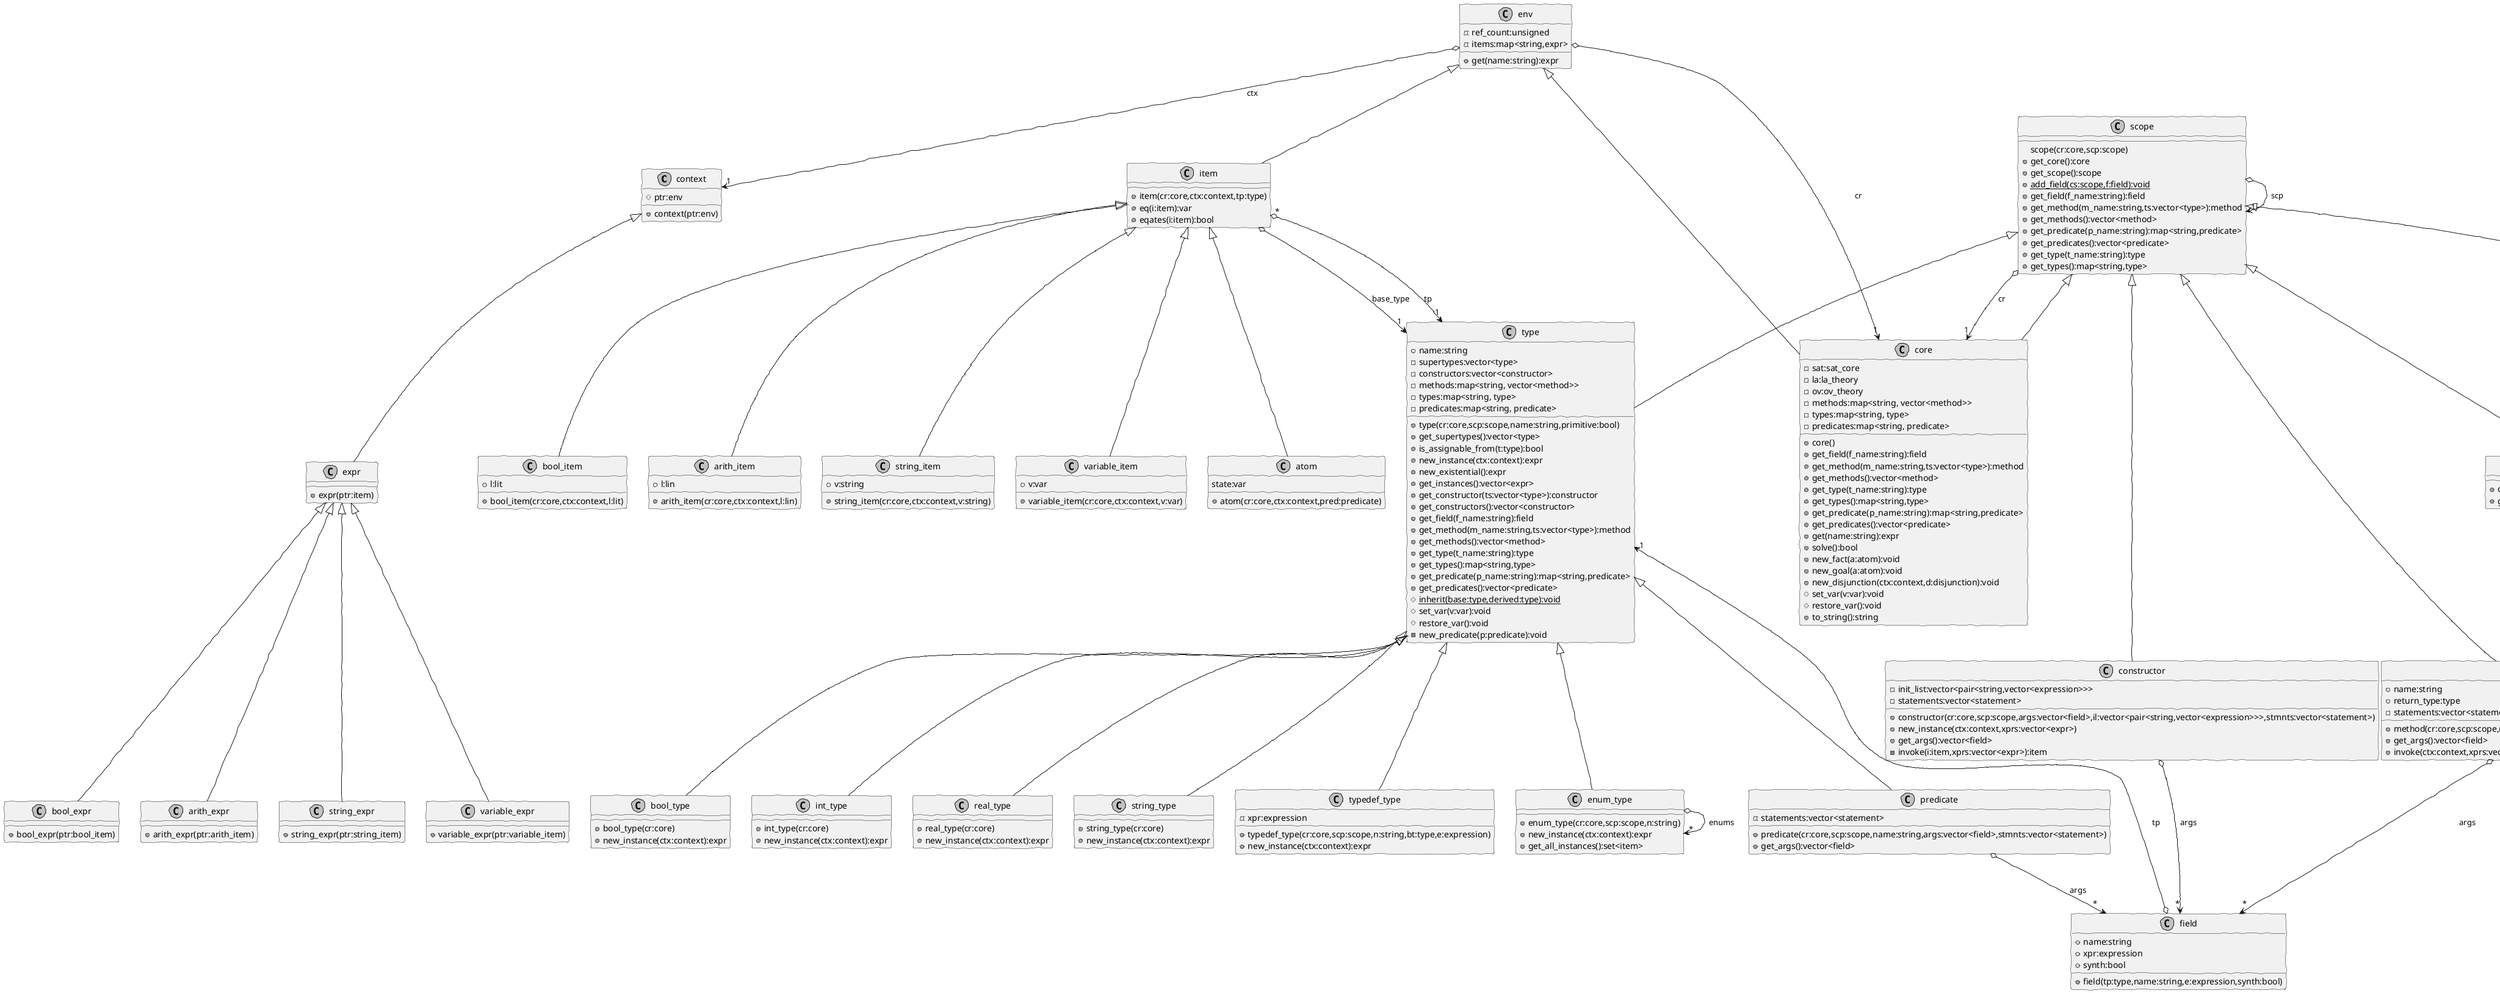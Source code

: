 @startuml core-lib
skinparam monochrome true
skinparam handwritten true

class context
context : #ptr:env
context : +context(ptr:env)

class expr
context <|-- expr
expr : +expr(ptr:item)

class bool_expr
expr <|-- bool_expr
bool_expr : +bool_expr(ptr:bool_item)

class arith_expr
expr <|-- arith_expr
arith_expr : +arith_expr(ptr:arith_item)

class string_expr
expr <|-- string_expr
string_expr : +string_expr(ptr:string_item)

class variable_expr
expr <|-- variable_expr
variable_expr : +variable_expr(ptr:variable_item)

class env
env : -ref_count:unsigned
env : -items:map<string,expr>
env : +get(name:string):expr
env o--> "1" core : cr
env o--> "1" context : ctx

class scope
scope : scope(cr:core,scp:scope)
scope : +get_core():core
scope : +get_scope():scope
scope : {static} +add_field(cs:scope,f:field):void
scope : +get_field(f_name:string):field
scope : +get_method(m_name:string,ts:vector<type>):method
scope : +get_methods():vector<method>
scope : +get_predicate(p_name:string):map<string,predicate>
scope : +get_predicates():vector<predicate>
scope : +get_type(t_name:string):type
scope : +get_types():map<string,type>
scope o--> "1" core : cr
scope o--> "1" scope : scp

class core
env <|-- core
scope <|-- core
core : -sat:sat_core
core : -la:la_theory
core : -ov:ov_theory
core : -methods:map<string, vector<method>>
core : -types:map<string, type>
core : -predicates:map<string, predicate>
core : +core()
core : +get_field(f_name:string):field
core : +get_method(m_name:string,ts:vector<type>):method
core : +get_methods():vector<method>
core : +get_type(t_name:string):type
core : +get_types():map<string,type>
core : +get_predicate(p_name:string):map<string,predicate>
core : +get_predicates():vector<predicate>
core : +get(name:string):expr
core : +solve():bool
core : +new_fact(a:atom):void
core : +new_goal(a:atom):void
core : +new_disjunction(ctx:context,d:disjunction):void
core : #set_var(v:var):void
core : #restore_var():void
core : +to_string():string

class type
scope <|-- type
type : +name:string
type : -supertypes:vector<type>
type : -constructors:vector<constructor>
type : -methods:map<string, vector<method>>
type : -types:map<string, type>
type : -predicates:map<string, predicate>
type : +type(cr:core,scp:scope,name:string,primitive:bool)
type : +get_supertypes():vector<type>
type : +is_assignable_from(t:type):bool
type : +new_instance(ctx:context):expr
type : +new_existential():expr
type : +get_instances():vector<expr>
type : +get_constructor(ts:vector<type>):constructor
type : +get_constructors():vector<constructor>
type : +get_field(f_name:string):field
type : +get_method(m_name:string,ts:vector<type>):method
type : +get_methods():vector<method>
type : +get_type(t_name:string):type
type : +get_types():map<string,type>
type : +get_predicate(p_name:string):map<string,predicate>
type : +get_predicates():vector<predicate>
type : {static} #inherit(base:type,derived:type):void
type : #set_var(v:var):void
type : #restore_var():void
type : -new_predicate(p:predicate):void

class bool_type
type <|-- bool_type
bool_type : +bool_type(cr:core)
bool_type : +new_instance(ctx:context):expr

class int_type
type <|-- int_type
int_type : +int_type(cr:core)
int_type : +new_instance(ctx:context):expr

class real_type
type <|-- real_type
real_type : +real_type(cr:core)
real_type : +new_instance(ctx:context):expr

class string_type
type <|-- string_type
string_type : +string_type(cr:core)
string_type : +new_instance(ctx:context):expr

class typedef_type
type <|-- typedef_type
typedef_type : -xpr:expression
typedef_type : +typedef_type(cr:core,scp:scope,n:string,bt:type,e:expression)
typedef_type : +new_instance(ctx:context):expr
item o--> "1" type : base_type

class enum_type
type <|-- enum_type
enum_type : +enum_type(cr:core,scp:scope,n:string)
enum_type : +new_instance(ctx:context):expr
enum_type : +get_all_instances():set<item>
enum_type o--> "*" enum_type : enums

class item
env <|-- item
item : +item(cr:core,ctx:context,tp:type)
item : +eq(i:item):var
item : +eqates(i:item):bool
item "*" o--> "1" type : tp

class bool_item
item <|-- bool_item
bool_item : +bool_item(cr:core,ctx:context,l:lit)
bool_item : +l:lit

class arith_item
item <|-- arith_item
arith_item : +arith_item(cr:core,ctx:context,l:lin)
arith_item : +l:lin

class string_item
item <|-- string_item
string_item : +string_item(cr:core,ctx:context,v:string)
string_item : +v:string

class variable_item
item <|-- variable_item
variable_item : +variable_item(cr:core,ctx:context,v:var)
variable_item : +v:var

class predicate
type <|-- predicate
predicate : -statements:vector<statement>
predicate : +predicate(cr:core,scp:scope,name:string,args:vector<field>,stmnts:vector<statement>)
predicate : +get_args():vector<field>
predicate o--> "*" field : args

class atom
item <|-- atom
atom : +atom(cr:core,ctx:context,pred:predicate)
atom : state:var

class constructor
scope <|-- constructor
constructor : -init_list:vector<pair<string,vector<expression>>>
constructor : -statements:vector<statement>
constructor : +constructor(cr:core,scp:scope,args:vector<field>,il:vector<pair<string,vector<expression>>>,stmnts:vector<statement>)
constructor : +new_instance(ctx:context,xprs:vector<expr>)
constructor : +get_args():vector<field>
constructor : -invoke(i:item,xprs:vector<expr>):item
constructor o--> "*" field : args

class method
scope <|-- method
method : +name:string
method : +return_type:type
method : -statements:vector<statement>
method : +method(cr:core,scp:scope,rt:type,name:string,args:vector<field>,stmnts:vector<statement>)
method : +get_args():vector<field>
method : +invoke(ctx:context,xprs:vector<expr>)
method o--> "*" field : args

class disjunction
scope <|-- disjunction
disjunction : +disjunction(cr:core,scp:scope,conjs:vector<conjunction>)
disjunction : +get_conjunctions():vector<conjunction>
disjunction o--> "2..*" conjunction : conjunctions

class conjunction
scope <|-- conjunction
conjunction : -cost:lin
conjunction : -statements:vector<statement>
conjunction : +conjunction(cr:core,scp:scope,cst:lin,stmnts:vector<statement>)
conjunction : +get_cost():lin
conjunction : +apply(ctx:context):void

class field
field : +name:string
field : +xpr:expression
field : +synth:bool
field : +field(tp:type,name:string,e:expression,synth:bool)
field o--> "1" type : tp
@enduml